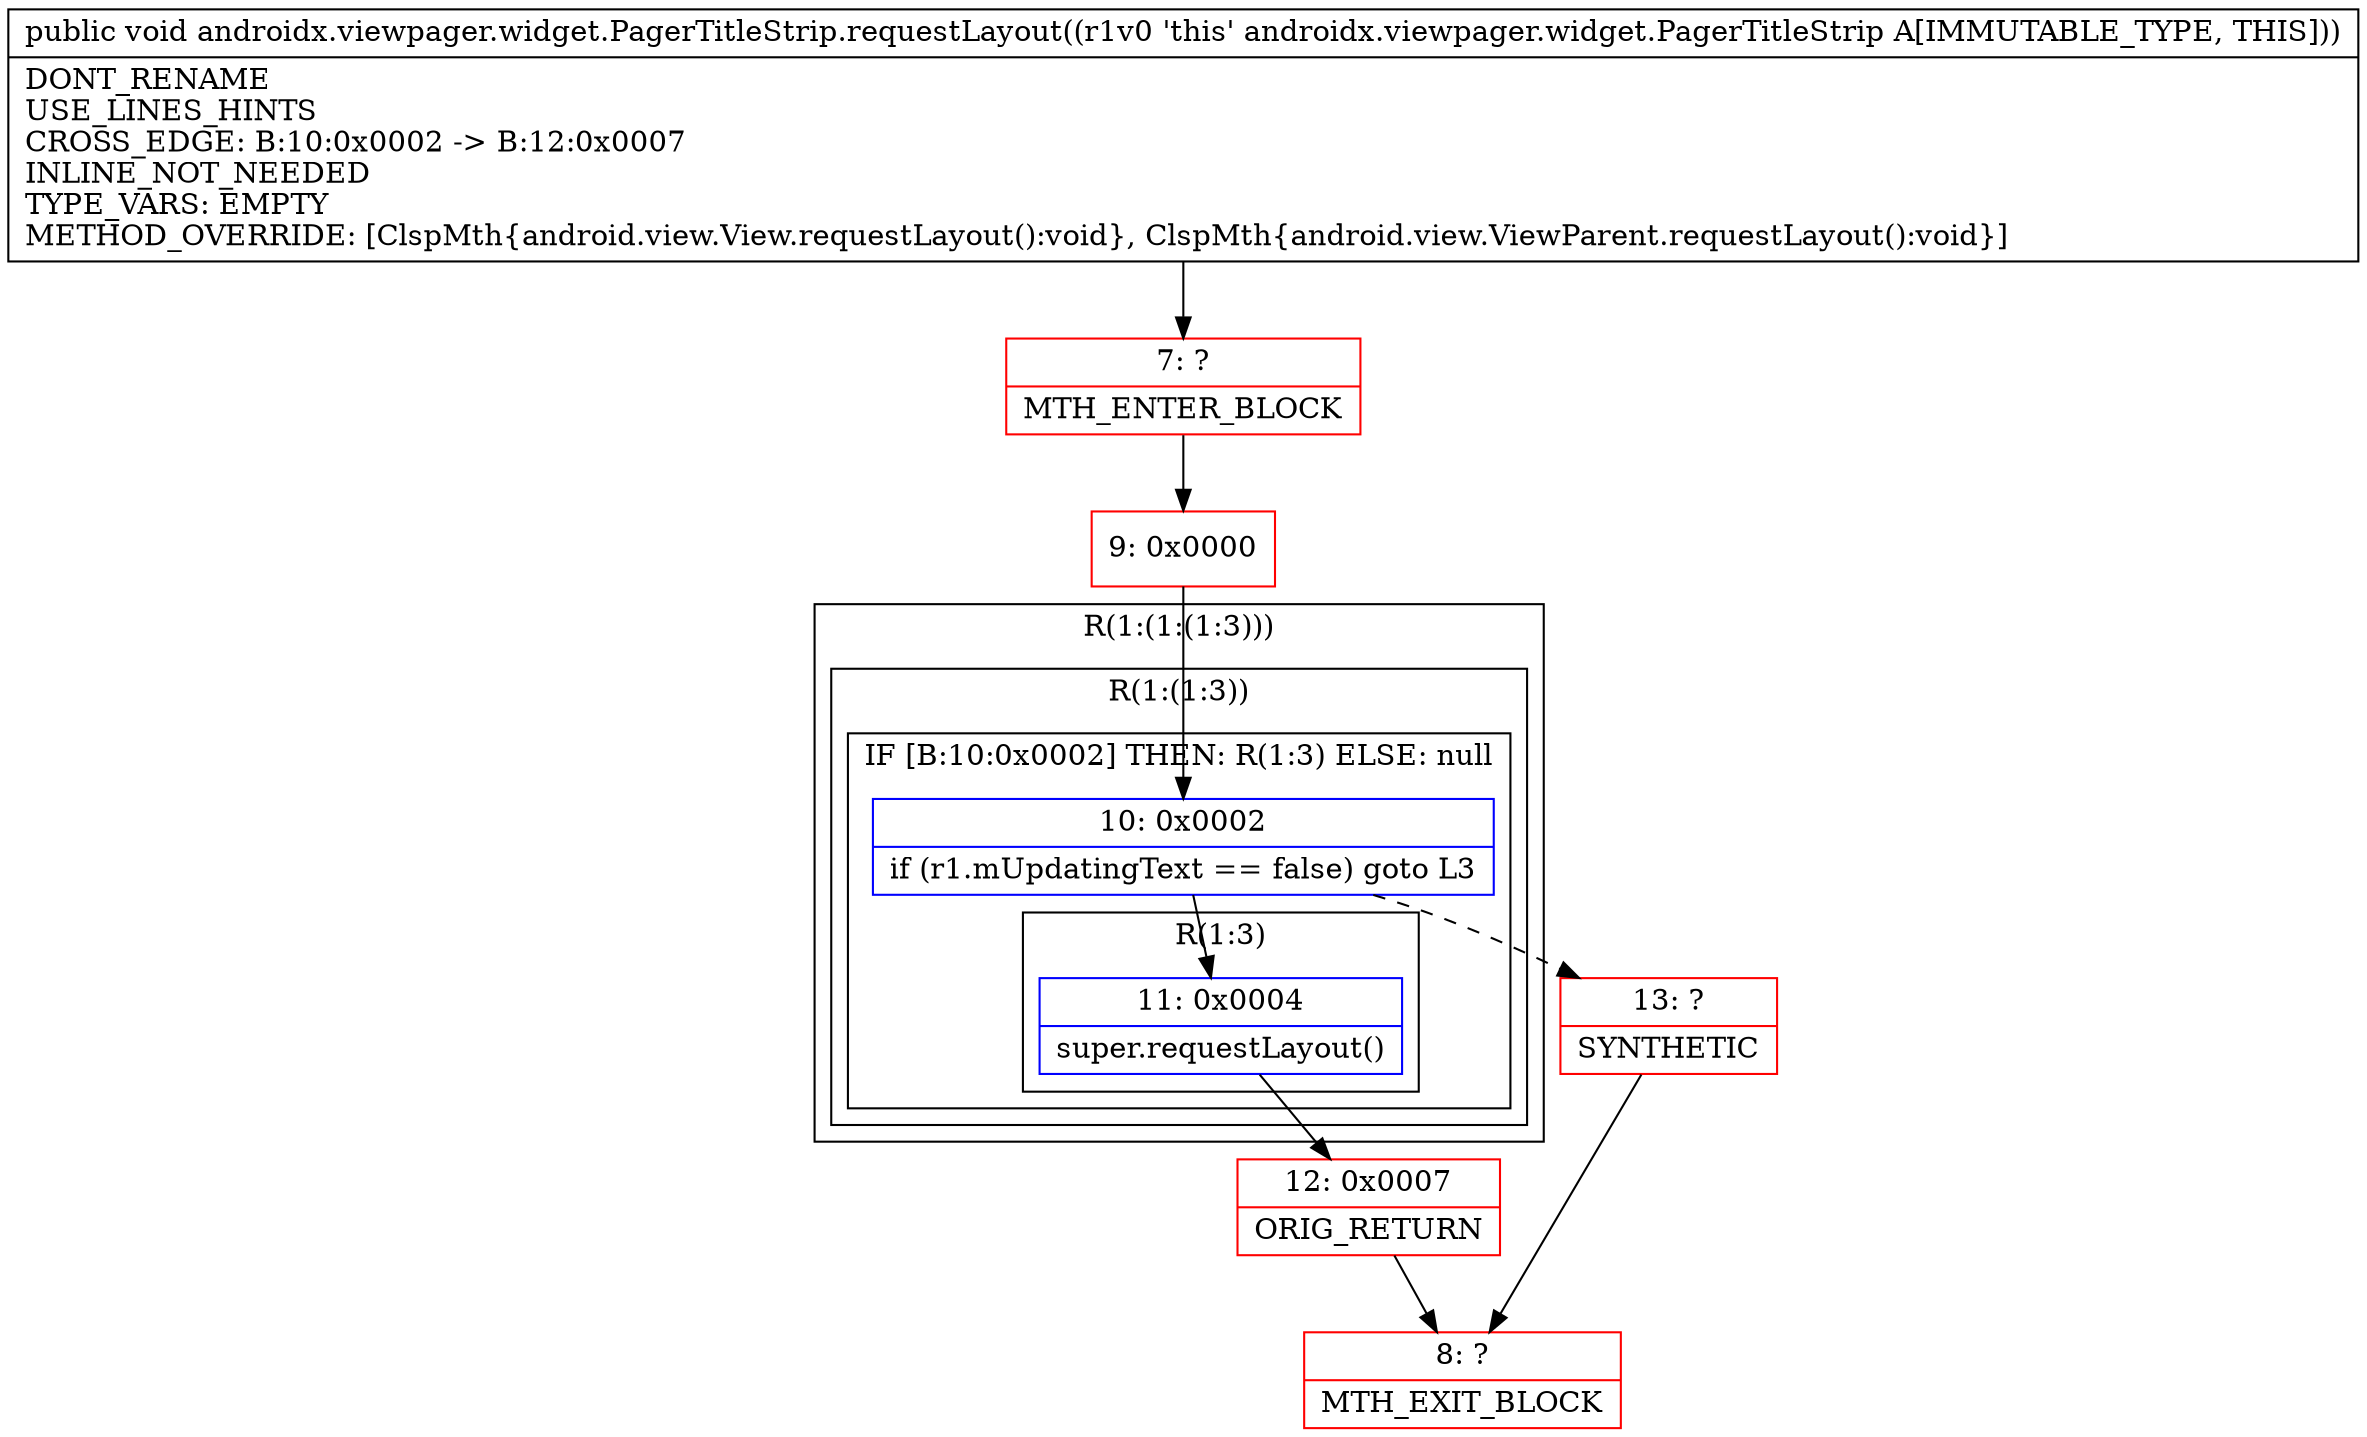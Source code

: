 digraph "CFG forandroidx.viewpager.widget.PagerTitleStrip.requestLayout()V" {
subgraph cluster_Region_1352630602 {
label = "R(1:(1:(1:3)))";
node [shape=record,color=blue];
subgraph cluster_Region_1377405035 {
label = "R(1:(1:3))";
node [shape=record,color=blue];
subgraph cluster_IfRegion_1660924229 {
label = "IF [B:10:0x0002] THEN: R(1:3) ELSE: null";
node [shape=record,color=blue];
Node_10 [shape=record,label="{10\:\ 0x0002|if (r1.mUpdatingText == false) goto L3\l}"];
subgraph cluster_Region_68384601 {
label = "R(1:3)";
node [shape=record,color=blue];
Node_11 [shape=record,label="{11\:\ 0x0004|super.requestLayout()\l}"];
}
}
}
}
Node_7 [shape=record,color=red,label="{7\:\ ?|MTH_ENTER_BLOCK\l}"];
Node_9 [shape=record,color=red,label="{9\:\ 0x0000}"];
Node_12 [shape=record,color=red,label="{12\:\ 0x0007|ORIG_RETURN\l}"];
Node_8 [shape=record,color=red,label="{8\:\ ?|MTH_EXIT_BLOCK\l}"];
Node_13 [shape=record,color=red,label="{13\:\ ?|SYNTHETIC\l}"];
MethodNode[shape=record,label="{public void androidx.viewpager.widget.PagerTitleStrip.requestLayout((r1v0 'this' androidx.viewpager.widget.PagerTitleStrip A[IMMUTABLE_TYPE, THIS]))  | DONT_RENAME\lUSE_LINES_HINTS\lCROSS_EDGE: B:10:0x0002 \-\> B:12:0x0007\lINLINE_NOT_NEEDED\lTYPE_VARS: EMPTY\lMETHOD_OVERRIDE: [ClspMth\{android.view.View.requestLayout():void\}, ClspMth\{android.view.ViewParent.requestLayout():void\}]\l}"];
MethodNode -> Node_7;Node_10 -> Node_11;
Node_10 -> Node_13[style=dashed];
Node_11 -> Node_12;
Node_7 -> Node_9;
Node_9 -> Node_10;
Node_12 -> Node_8;
Node_13 -> Node_8;
}

